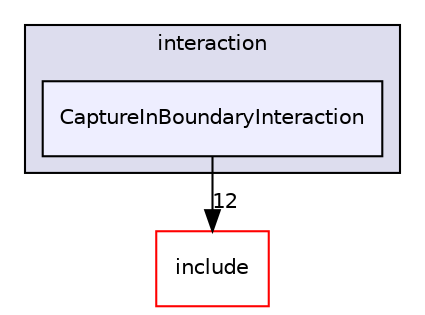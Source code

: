 digraph "/root/scrimmage/scrimmage/src/plugins/interaction/CaptureInBoundaryInteraction" {
  compound=true
  node [ fontsize="10", fontname="Helvetica"];
  edge [ labelfontsize="10", labelfontname="Helvetica"];
  subgraph clusterdir_00cc353c998af5f011e8667e057a10ee {
    graph [ bgcolor="#ddddee", pencolor="black", label="interaction" fontname="Helvetica", fontsize="10", URL="dir_00cc353c998af5f011e8667e057a10ee.html"]
  dir_036589151d75860ca19b92e426662b5c [shape=box, label="CaptureInBoundaryInteraction", style="filled", fillcolor="#eeeeff", pencolor="black", URL="dir_036589151d75860ca19b92e426662b5c.html"];
  }
  dir_d44c64559bbebec7f509842c48db8b23 [shape=box label="include" fillcolor="white" style="filled" color="red" URL="dir_d44c64559bbebec7f509842c48db8b23.html"];
  dir_036589151d75860ca19b92e426662b5c->dir_d44c64559bbebec7f509842c48db8b23 [headlabel="12", labeldistance=1.5 headhref="dir_000224_000004.html"];
}
